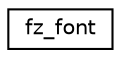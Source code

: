 digraph "Graphical Class Hierarchy"
{
 // LATEX_PDF_SIZE
  edge [fontname="Helvetica",fontsize="10",labelfontname="Helvetica",labelfontsize="10"];
  node [fontname="Helvetica",fontsize="10",shape=record];
  rankdir="LR";
  Node0 [label="fz_font",height=0.2,width=0.4,color="black", fillcolor="white", style="filled",URL="$structfz__font.html",tooltip=" "];
}
